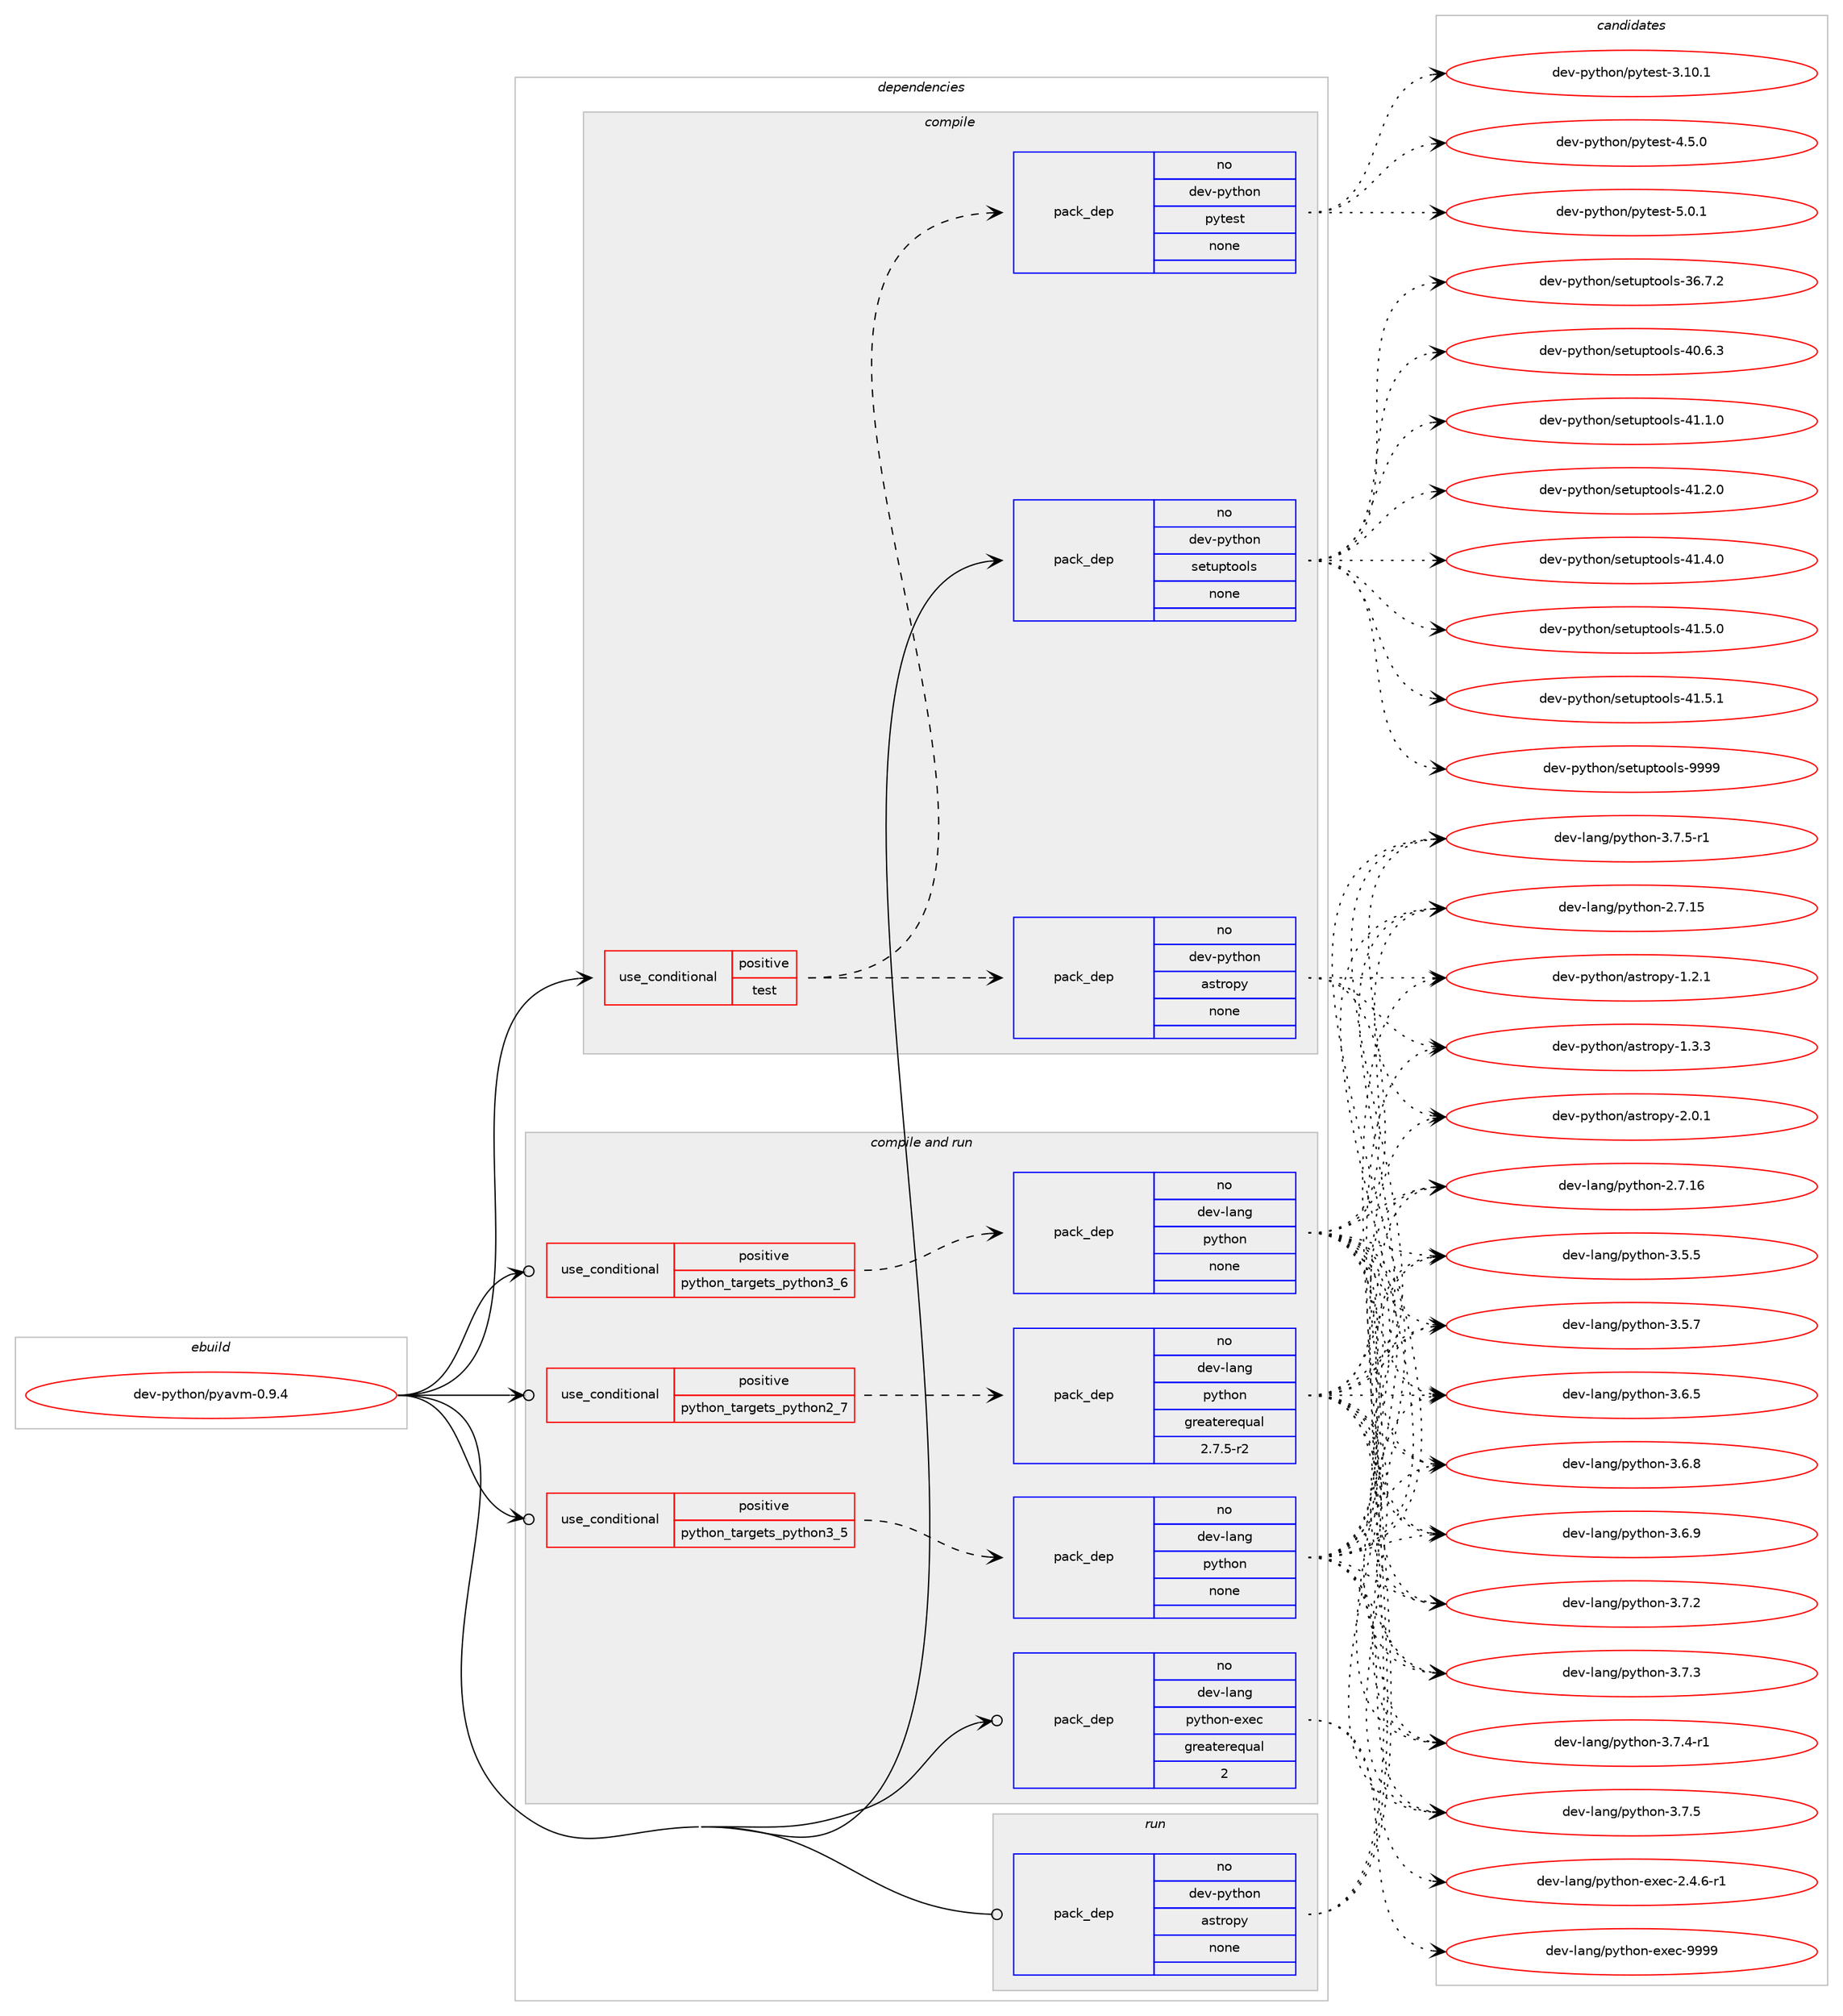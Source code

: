 digraph prolog {

# *************
# Graph options
# *************

newrank=true;
concentrate=true;
compound=true;
graph [rankdir=LR,fontname=Helvetica,fontsize=10,ranksep=1.5];#, ranksep=2.5, nodesep=0.2];
edge  [arrowhead=vee];
node  [fontname=Helvetica,fontsize=10];

# **********
# The ebuild
# **********

subgraph cluster_leftcol {
color=gray;
rank=same;
label=<<i>ebuild</i>>;
id [label="dev-python/pyavm-0.9.4", color=red, width=4, href="../dev-python/pyavm-0.9.4.svg"];
}

# ****************
# The dependencies
# ****************

subgraph cluster_midcol {
color=gray;
label=<<i>dependencies</i>>;
subgraph cluster_compile {
fillcolor="#eeeeee";
style=filled;
label=<<i>compile</i>>;
subgraph cond145353 {
dependency624319 [label=<<TABLE BORDER="0" CELLBORDER="1" CELLSPACING="0" CELLPADDING="4"><TR><TD ROWSPAN="3" CELLPADDING="10">use_conditional</TD></TR><TR><TD>positive</TD></TR><TR><TD>test</TD></TR></TABLE>>, shape=none, color=red];
subgraph pack467122 {
dependency624320 [label=<<TABLE BORDER="0" CELLBORDER="1" CELLSPACING="0" CELLPADDING="4" WIDTH="220"><TR><TD ROWSPAN="6" CELLPADDING="30">pack_dep</TD></TR><TR><TD WIDTH="110">no</TD></TR><TR><TD>dev-python</TD></TR><TR><TD>astropy</TD></TR><TR><TD>none</TD></TR><TR><TD></TD></TR></TABLE>>, shape=none, color=blue];
}
dependency624319:e -> dependency624320:w [weight=20,style="dashed",arrowhead="vee"];
subgraph pack467123 {
dependency624321 [label=<<TABLE BORDER="0" CELLBORDER="1" CELLSPACING="0" CELLPADDING="4" WIDTH="220"><TR><TD ROWSPAN="6" CELLPADDING="30">pack_dep</TD></TR><TR><TD WIDTH="110">no</TD></TR><TR><TD>dev-python</TD></TR><TR><TD>pytest</TD></TR><TR><TD>none</TD></TR><TR><TD></TD></TR></TABLE>>, shape=none, color=blue];
}
dependency624319:e -> dependency624321:w [weight=20,style="dashed",arrowhead="vee"];
}
id:e -> dependency624319:w [weight=20,style="solid",arrowhead="vee"];
subgraph pack467124 {
dependency624322 [label=<<TABLE BORDER="0" CELLBORDER="1" CELLSPACING="0" CELLPADDING="4" WIDTH="220"><TR><TD ROWSPAN="6" CELLPADDING="30">pack_dep</TD></TR><TR><TD WIDTH="110">no</TD></TR><TR><TD>dev-python</TD></TR><TR><TD>setuptools</TD></TR><TR><TD>none</TD></TR><TR><TD></TD></TR></TABLE>>, shape=none, color=blue];
}
id:e -> dependency624322:w [weight=20,style="solid",arrowhead="vee"];
}
subgraph cluster_compileandrun {
fillcolor="#eeeeee";
style=filled;
label=<<i>compile and run</i>>;
subgraph cond145354 {
dependency624323 [label=<<TABLE BORDER="0" CELLBORDER="1" CELLSPACING="0" CELLPADDING="4"><TR><TD ROWSPAN="3" CELLPADDING="10">use_conditional</TD></TR><TR><TD>positive</TD></TR><TR><TD>python_targets_python2_7</TD></TR></TABLE>>, shape=none, color=red];
subgraph pack467125 {
dependency624324 [label=<<TABLE BORDER="0" CELLBORDER="1" CELLSPACING="0" CELLPADDING="4" WIDTH="220"><TR><TD ROWSPAN="6" CELLPADDING="30">pack_dep</TD></TR><TR><TD WIDTH="110">no</TD></TR><TR><TD>dev-lang</TD></TR><TR><TD>python</TD></TR><TR><TD>greaterequal</TD></TR><TR><TD>2.7.5-r2</TD></TR></TABLE>>, shape=none, color=blue];
}
dependency624323:e -> dependency624324:w [weight=20,style="dashed",arrowhead="vee"];
}
id:e -> dependency624323:w [weight=20,style="solid",arrowhead="odotvee"];
subgraph cond145355 {
dependency624325 [label=<<TABLE BORDER="0" CELLBORDER="1" CELLSPACING="0" CELLPADDING="4"><TR><TD ROWSPAN="3" CELLPADDING="10">use_conditional</TD></TR><TR><TD>positive</TD></TR><TR><TD>python_targets_python3_5</TD></TR></TABLE>>, shape=none, color=red];
subgraph pack467126 {
dependency624326 [label=<<TABLE BORDER="0" CELLBORDER="1" CELLSPACING="0" CELLPADDING="4" WIDTH="220"><TR><TD ROWSPAN="6" CELLPADDING="30">pack_dep</TD></TR><TR><TD WIDTH="110">no</TD></TR><TR><TD>dev-lang</TD></TR><TR><TD>python</TD></TR><TR><TD>none</TD></TR><TR><TD></TD></TR></TABLE>>, shape=none, color=blue];
}
dependency624325:e -> dependency624326:w [weight=20,style="dashed",arrowhead="vee"];
}
id:e -> dependency624325:w [weight=20,style="solid",arrowhead="odotvee"];
subgraph cond145356 {
dependency624327 [label=<<TABLE BORDER="0" CELLBORDER="1" CELLSPACING="0" CELLPADDING="4"><TR><TD ROWSPAN="3" CELLPADDING="10">use_conditional</TD></TR><TR><TD>positive</TD></TR><TR><TD>python_targets_python3_6</TD></TR></TABLE>>, shape=none, color=red];
subgraph pack467127 {
dependency624328 [label=<<TABLE BORDER="0" CELLBORDER="1" CELLSPACING="0" CELLPADDING="4" WIDTH="220"><TR><TD ROWSPAN="6" CELLPADDING="30">pack_dep</TD></TR><TR><TD WIDTH="110">no</TD></TR><TR><TD>dev-lang</TD></TR><TR><TD>python</TD></TR><TR><TD>none</TD></TR><TR><TD></TD></TR></TABLE>>, shape=none, color=blue];
}
dependency624327:e -> dependency624328:w [weight=20,style="dashed",arrowhead="vee"];
}
id:e -> dependency624327:w [weight=20,style="solid",arrowhead="odotvee"];
subgraph pack467128 {
dependency624329 [label=<<TABLE BORDER="0" CELLBORDER="1" CELLSPACING="0" CELLPADDING="4" WIDTH="220"><TR><TD ROWSPAN="6" CELLPADDING="30">pack_dep</TD></TR><TR><TD WIDTH="110">no</TD></TR><TR><TD>dev-lang</TD></TR><TR><TD>python-exec</TD></TR><TR><TD>greaterequal</TD></TR><TR><TD>2</TD></TR></TABLE>>, shape=none, color=blue];
}
id:e -> dependency624329:w [weight=20,style="solid",arrowhead="odotvee"];
}
subgraph cluster_run {
fillcolor="#eeeeee";
style=filled;
label=<<i>run</i>>;
subgraph pack467129 {
dependency624330 [label=<<TABLE BORDER="0" CELLBORDER="1" CELLSPACING="0" CELLPADDING="4" WIDTH="220"><TR><TD ROWSPAN="6" CELLPADDING="30">pack_dep</TD></TR><TR><TD WIDTH="110">no</TD></TR><TR><TD>dev-python</TD></TR><TR><TD>astropy</TD></TR><TR><TD>none</TD></TR><TR><TD></TD></TR></TABLE>>, shape=none, color=blue];
}
id:e -> dependency624330:w [weight=20,style="solid",arrowhead="odot"];
}
}

# **************
# The candidates
# **************

subgraph cluster_choices {
rank=same;
color=gray;
label=<<i>candidates</i>>;

subgraph choice467122 {
color=black;
nodesep=1;
choice100101118451121211161041111104797115116114111112121454946504649 [label="dev-python/astropy-1.2.1", color=red, width=4,href="../dev-python/astropy-1.2.1.svg"];
choice100101118451121211161041111104797115116114111112121454946514651 [label="dev-python/astropy-1.3.3", color=red, width=4,href="../dev-python/astropy-1.3.3.svg"];
choice100101118451121211161041111104797115116114111112121455046484649 [label="dev-python/astropy-2.0.1", color=red, width=4,href="../dev-python/astropy-2.0.1.svg"];
dependency624320:e -> choice100101118451121211161041111104797115116114111112121454946504649:w [style=dotted,weight="100"];
dependency624320:e -> choice100101118451121211161041111104797115116114111112121454946514651:w [style=dotted,weight="100"];
dependency624320:e -> choice100101118451121211161041111104797115116114111112121455046484649:w [style=dotted,weight="100"];
}
subgraph choice467123 {
color=black;
nodesep=1;
choice100101118451121211161041111104711212111610111511645514649484649 [label="dev-python/pytest-3.10.1", color=red, width=4,href="../dev-python/pytest-3.10.1.svg"];
choice1001011184511212111610411111047112121116101115116455246534648 [label="dev-python/pytest-4.5.0", color=red, width=4,href="../dev-python/pytest-4.5.0.svg"];
choice1001011184511212111610411111047112121116101115116455346484649 [label="dev-python/pytest-5.0.1", color=red, width=4,href="../dev-python/pytest-5.0.1.svg"];
dependency624321:e -> choice100101118451121211161041111104711212111610111511645514649484649:w [style=dotted,weight="100"];
dependency624321:e -> choice1001011184511212111610411111047112121116101115116455246534648:w [style=dotted,weight="100"];
dependency624321:e -> choice1001011184511212111610411111047112121116101115116455346484649:w [style=dotted,weight="100"];
}
subgraph choice467124 {
color=black;
nodesep=1;
choice100101118451121211161041111104711510111611711211611111110811545515446554650 [label="dev-python/setuptools-36.7.2", color=red, width=4,href="../dev-python/setuptools-36.7.2.svg"];
choice100101118451121211161041111104711510111611711211611111110811545524846544651 [label="dev-python/setuptools-40.6.3", color=red, width=4,href="../dev-python/setuptools-40.6.3.svg"];
choice100101118451121211161041111104711510111611711211611111110811545524946494648 [label="dev-python/setuptools-41.1.0", color=red, width=4,href="../dev-python/setuptools-41.1.0.svg"];
choice100101118451121211161041111104711510111611711211611111110811545524946504648 [label="dev-python/setuptools-41.2.0", color=red, width=4,href="../dev-python/setuptools-41.2.0.svg"];
choice100101118451121211161041111104711510111611711211611111110811545524946524648 [label="dev-python/setuptools-41.4.0", color=red, width=4,href="../dev-python/setuptools-41.4.0.svg"];
choice100101118451121211161041111104711510111611711211611111110811545524946534648 [label="dev-python/setuptools-41.5.0", color=red, width=4,href="../dev-python/setuptools-41.5.0.svg"];
choice100101118451121211161041111104711510111611711211611111110811545524946534649 [label="dev-python/setuptools-41.5.1", color=red, width=4,href="../dev-python/setuptools-41.5.1.svg"];
choice10010111845112121116104111110471151011161171121161111111081154557575757 [label="dev-python/setuptools-9999", color=red, width=4,href="../dev-python/setuptools-9999.svg"];
dependency624322:e -> choice100101118451121211161041111104711510111611711211611111110811545515446554650:w [style=dotted,weight="100"];
dependency624322:e -> choice100101118451121211161041111104711510111611711211611111110811545524846544651:w [style=dotted,weight="100"];
dependency624322:e -> choice100101118451121211161041111104711510111611711211611111110811545524946494648:w [style=dotted,weight="100"];
dependency624322:e -> choice100101118451121211161041111104711510111611711211611111110811545524946504648:w [style=dotted,weight="100"];
dependency624322:e -> choice100101118451121211161041111104711510111611711211611111110811545524946524648:w [style=dotted,weight="100"];
dependency624322:e -> choice100101118451121211161041111104711510111611711211611111110811545524946534648:w [style=dotted,weight="100"];
dependency624322:e -> choice100101118451121211161041111104711510111611711211611111110811545524946534649:w [style=dotted,weight="100"];
dependency624322:e -> choice10010111845112121116104111110471151011161171121161111111081154557575757:w [style=dotted,weight="100"];
}
subgraph choice467125 {
color=black;
nodesep=1;
choice10010111845108971101034711212111610411111045504655464953 [label="dev-lang/python-2.7.15", color=red, width=4,href="../dev-lang/python-2.7.15.svg"];
choice10010111845108971101034711212111610411111045504655464954 [label="dev-lang/python-2.7.16", color=red, width=4,href="../dev-lang/python-2.7.16.svg"];
choice100101118451089711010347112121116104111110455146534653 [label="dev-lang/python-3.5.5", color=red, width=4,href="../dev-lang/python-3.5.5.svg"];
choice100101118451089711010347112121116104111110455146534655 [label="dev-lang/python-3.5.7", color=red, width=4,href="../dev-lang/python-3.5.7.svg"];
choice100101118451089711010347112121116104111110455146544653 [label="dev-lang/python-3.6.5", color=red, width=4,href="../dev-lang/python-3.6.5.svg"];
choice100101118451089711010347112121116104111110455146544656 [label="dev-lang/python-3.6.8", color=red, width=4,href="../dev-lang/python-3.6.8.svg"];
choice100101118451089711010347112121116104111110455146544657 [label="dev-lang/python-3.6.9", color=red, width=4,href="../dev-lang/python-3.6.9.svg"];
choice100101118451089711010347112121116104111110455146554650 [label="dev-lang/python-3.7.2", color=red, width=4,href="../dev-lang/python-3.7.2.svg"];
choice100101118451089711010347112121116104111110455146554651 [label="dev-lang/python-3.7.3", color=red, width=4,href="../dev-lang/python-3.7.3.svg"];
choice1001011184510897110103471121211161041111104551465546524511449 [label="dev-lang/python-3.7.4-r1", color=red, width=4,href="../dev-lang/python-3.7.4-r1.svg"];
choice100101118451089711010347112121116104111110455146554653 [label="dev-lang/python-3.7.5", color=red, width=4,href="../dev-lang/python-3.7.5.svg"];
choice1001011184510897110103471121211161041111104551465546534511449 [label="dev-lang/python-3.7.5-r1", color=red, width=4,href="../dev-lang/python-3.7.5-r1.svg"];
dependency624324:e -> choice10010111845108971101034711212111610411111045504655464953:w [style=dotted,weight="100"];
dependency624324:e -> choice10010111845108971101034711212111610411111045504655464954:w [style=dotted,weight="100"];
dependency624324:e -> choice100101118451089711010347112121116104111110455146534653:w [style=dotted,weight="100"];
dependency624324:e -> choice100101118451089711010347112121116104111110455146534655:w [style=dotted,weight="100"];
dependency624324:e -> choice100101118451089711010347112121116104111110455146544653:w [style=dotted,weight="100"];
dependency624324:e -> choice100101118451089711010347112121116104111110455146544656:w [style=dotted,weight="100"];
dependency624324:e -> choice100101118451089711010347112121116104111110455146544657:w [style=dotted,weight="100"];
dependency624324:e -> choice100101118451089711010347112121116104111110455146554650:w [style=dotted,weight="100"];
dependency624324:e -> choice100101118451089711010347112121116104111110455146554651:w [style=dotted,weight="100"];
dependency624324:e -> choice1001011184510897110103471121211161041111104551465546524511449:w [style=dotted,weight="100"];
dependency624324:e -> choice100101118451089711010347112121116104111110455146554653:w [style=dotted,weight="100"];
dependency624324:e -> choice1001011184510897110103471121211161041111104551465546534511449:w [style=dotted,weight="100"];
}
subgraph choice467126 {
color=black;
nodesep=1;
choice10010111845108971101034711212111610411111045504655464953 [label="dev-lang/python-2.7.15", color=red, width=4,href="../dev-lang/python-2.7.15.svg"];
choice10010111845108971101034711212111610411111045504655464954 [label="dev-lang/python-2.7.16", color=red, width=4,href="../dev-lang/python-2.7.16.svg"];
choice100101118451089711010347112121116104111110455146534653 [label="dev-lang/python-3.5.5", color=red, width=4,href="../dev-lang/python-3.5.5.svg"];
choice100101118451089711010347112121116104111110455146534655 [label="dev-lang/python-3.5.7", color=red, width=4,href="../dev-lang/python-3.5.7.svg"];
choice100101118451089711010347112121116104111110455146544653 [label="dev-lang/python-3.6.5", color=red, width=4,href="../dev-lang/python-3.6.5.svg"];
choice100101118451089711010347112121116104111110455146544656 [label="dev-lang/python-3.6.8", color=red, width=4,href="../dev-lang/python-3.6.8.svg"];
choice100101118451089711010347112121116104111110455146544657 [label="dev-lang/python-3.6.9", color=red, width=4,href="../dev-lang/python-3.6.9.svg"];
choice100101118451089711010347112121116104111110455146554650 [label="dev-lang/python-3.7.2", color=red, width=4,href="../dev-lang/python-3.7.2.svg"];
choice100101118451089711010347112121116104111110455146554651 [label="dev-lang/python-3.7.3", color=red, width=4,href="../dev-lang/python-3.7.3.svg"];
choice1001011184510897110103471121211161041111104551465546524511449 [label="dev-lang/python-3.7.4-r1", color=red, width=4,href="../dev-lang/python-3.7.4-r1.svg"];
choice100101118451089711010347112121116104111110455146554653 [label="dev-lang/python-3.7.5", color=red, width=4,href="../dev-lang/python-3.7.5.svg"];
choice1001011184510897110103471121211161041111104551465546534511449 [label="dev-lang/python-3.7.5-r1", color=red, width=4,href="../dev-lang/python-3.7.5-r1.svg"];
dependency624326:e -> choice10010111845108971101034711212111610411111045504655464953:w [style=dotted,weight="100"];
dependency624326:e -> choice10010111845108971101034711212111610411111045504655464954:w [style=dotted,weight="100"];
dependency624326:e -> choice100101118451089711010347112121116104111110455146534653:w [style=dotted,weight="100"];
dependency624326:e -> choice100101118451089711010347112121116104111110455146534655:w [style=dotted,weight="100"];
dependency624326:e -> choice100101118451089711010347112121116104111110455146544653:w [style=dotted,weight="100"];
dependency624326:e -> choice100101118451089711010347112121116104111110455146544656:w [style=dotted,weight="100"];
dependency624326:e -> choice100101118451089711010347112121116104111110455146544657:w [style=dotted,weight="100"];
dependency624326:e -> choice100101118451089711010347112121116104111110455146554650:w [style=dotted,weight="100"];
dependency624326:e -> choice100101118451089711010347112121116104111110455146554651:w [style=dotted,weight="100"];
dependency624326:e -> choice1001011184510897110103471121211161041111104551465546524511449:w [style=dotted,weight="100"];
dependency624326:e -> choice100101118451089711010347112121116104111110455146554653:w [style=dotted,weight="100"];
dependency624326:e -> choice1001011184510897110103471121211161041111104551465546534511449:w [style=dotted,weight="100"];
}
subgraph choice467127 {
color=black;
nodesep=1;
choice10010111845108971101034711212111610411111045504655464953 [label="dev-lang/python-2.7.15", color=red, width=4,href="../dev-lang/python-2.7.15.svg"];
choice10010111845108971101034711212111610411111045504655464954 [label="dev-lang/python-2.7.16", color=red, width=4,href="../dev-lang/python-2.7.16.svg"];
choice100101118451089711010347112121116104111110455146534653 [label="dev-lang/python-3.5.5", color=red, width=4,href="../dev-lang/python-3.5.5.svg"];
choice100101118451089711010347112121116104111110455146534655 [label="dev-lang/python-3.5.7", color=red, width=4,href="../dev-lang/python-3.5.7.svg"];
choice100101118451089711010347112121116104111110455146544653 [label="dev-lang/python-3.6.5", color=red, width=4,href="../dev-lang/python-3.6.5.svg"];
choice100101118451089711010347112121116104111110455146544656 [label="dev-lang/python-3.6.8", color=red, width=4,href="../dev-lang/python-3.6.8.svg"];
choice100101118451089711010347112121116104111110455146544657 [label="dev-lang/python-3.6.9", color=red, width=4,href="../dev-lang/python-3.6.9.svg"];
choice100101118451089711010347112121116104111110455146554650 [label="dev-lang/python-3.7.2", color=red, width=4,href="../dev-lang/python-3.7.2.svg"];
choice100101118451089711010347112121116104111110455146554651 [label="dev-lang/python-3.7.3", color=red, width=4,href="../dev-lang/python-3.7.3.svg"];
choice1001011184510897110103471121211161041111104551465546524511449 [label="dev-lang/python-3.7.4-r1", color=red, width=4,href="../dev-lang/python-3.7.4-r1.svg"];
choice100101118451089711010347112121116104111110455146554653 [label="dev-lang/python-3.7.5", color=red, width=4,href="../dev-lang/python-3.7.5.svg"];
choice1001011184510897110103471121211161041111104551465546534511449 [label="dev-lang/python-3.7.5-r1", color=red, width=4,href="../dev-lang/python-3.7.5-r1.svg"];
dependency624328:e -> choice10010111845108971101034711212111610411111045504655464953:w [style=dotted,weight="100"];
dependency624328:e -> choice10010111845108971101034711212111610411111045504655464954:w [style=dotted,weight="100"];
dependency624328:e -> choice100101118451089711010347112121116104111110455146534653:w [style=dotted,weight="100"];
dependency624328:e -> choice100101118451089711010347112121116104111110455146534655:w [style=dotted,weight="100"];
dependency624328:e -> choice100101118451089711010347112121116104111110455146544653:w [style=dotted,weight="100"];
dependency624328:e -> choice100101118451089711010347112121116104111110455146544656:w [style=dotted,weight="100"];
dependency624328:e -> choice100101118451089711010347112121116104111110455146544657:w [style=dotted,weight="100"];
dependency624328:e -> choice100101118451089711010347112121116104111110455146554650:w [style=dotted,weight="100"];
dependency624328:e -> choice100101118451089711010347112121116104111110455146554651:w [style=dotted,weight="100"];
dependency624328:e -> choice1001011184510897110103471121211161041111104551465546524511449:w [style=dotted,weight="100"];
dependency624328:e -> choice100101118451089711010347112121116104111110455146554653:w [style=dotted,weight="100"];
dependency624328:e -> choice1001011184510897110103471121211161041111104551465546534511449:w [style=dotted,weight="100"];
}
subgraph choice467128 {
color=black;
nodesep=1;
choice10010111845108971101034711212111610411111045101120101994550465246544511449 [label="dev-lang/python-exec-2.4.6-r1", color=red, width=4,href="../dev-lang/python-exec-2.4.6-r1.svg"];
choice10010111845108971101034711212111610411111045101120101994557575757 [label="dev-lang/python-exec-9999", color=red, width=4,href="../dev-lang/python-exec-9999.svg"];
dependency624329:e -> choice10010111845108971101034711212111610411111045101120101994550465246544511449:w [style=dotted,weight="100"];
dependency624329:e -> choice10010111845108971101034711212111610411111045101120101994557575757:w [style=dotted,weight="100"];
}
subgraph choice467129 {
color=black;
nodesep=1;
choice100101118451121211161041111104797115116114111112121454946504649 [label="dev-python/astropy-1.2.1", color=red, width=4,href="../dev-python/astropy-1.2.1.svg"];
choice100101118451121211161041111104797115116114111112121454946514651 [label="dev-python/astropy-1.3.3", color=red, width=4,href="../dev-python/astropy-1.3.3.svg"];
choice100101118451121211161041111104797115116114111112121455046484649 [label="dev-python/astropy-2.0.1", color=red, width=4,href="../dev-python/astropy-2.0.1.svg"];
dependency624330:e -> choice100101118451121211161041111104797115116114111112121454946504649:w [style=dotted,weight="100"];
dependency624330:e -> choice100101118451121211161041111104797115116114111112121454946514651:w [style=dotted,weight="100"];
dependency624330:e -> choice100101118451121211161041111104797115116114111112121455046484649:w [style=dotted,weight="100"];
}
}

}
